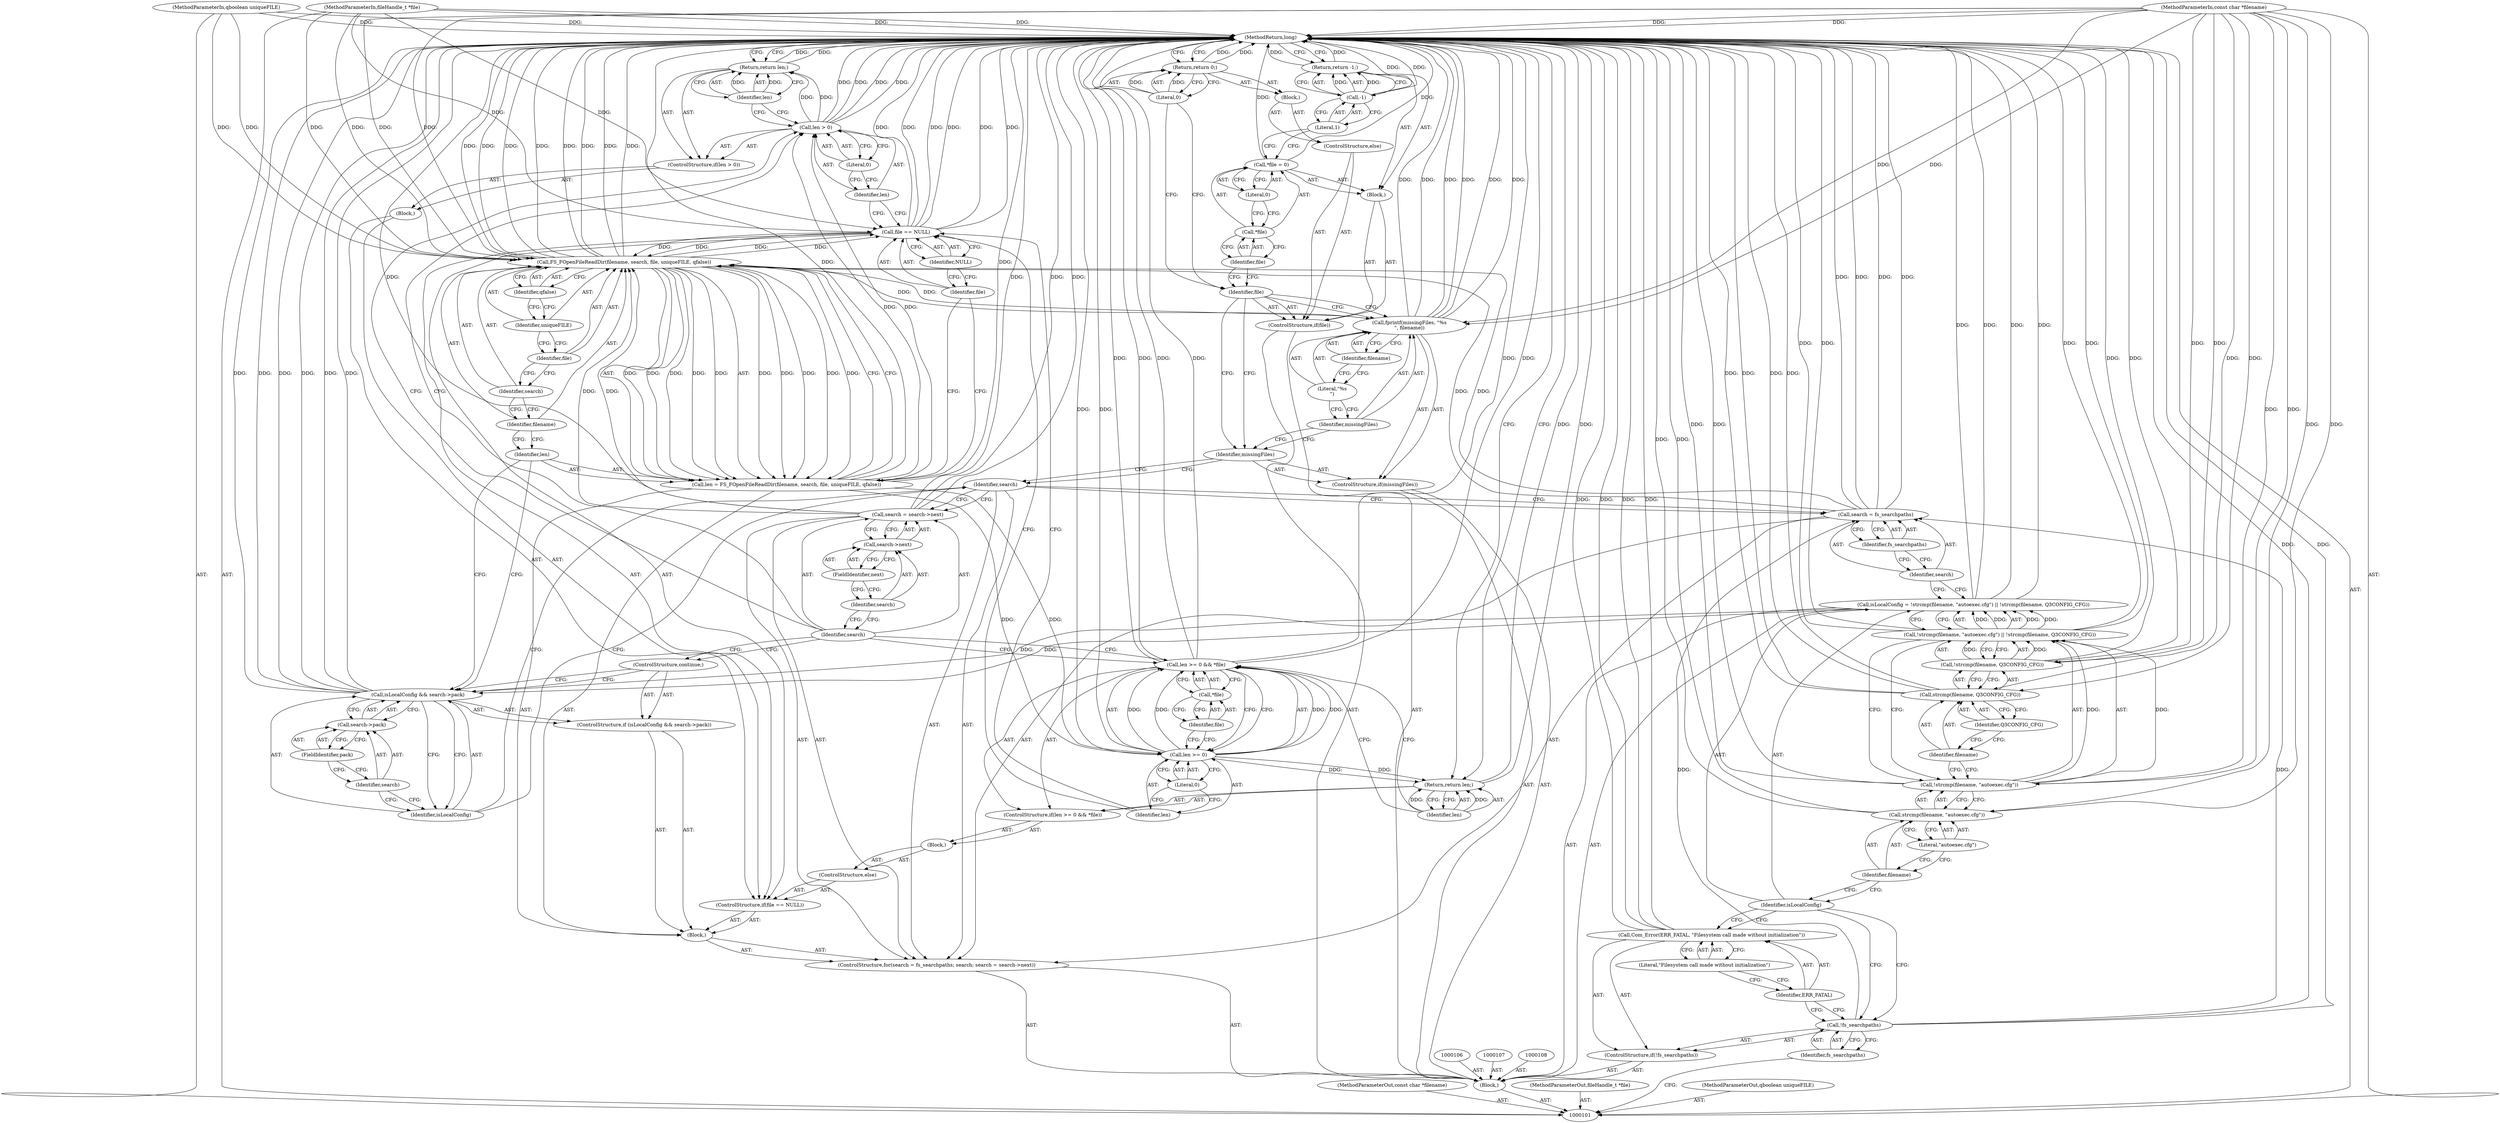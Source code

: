 digraph "0_OpenJK_b6ff2bcb1e4e6976d61e316175c6d7c99860fe20_5" {
"1000194" [label="(MethodReturn,long)"];
"1000102" [label="(MethodParameterIn,const char *filename)"];
"1000276" [label="(MethodParameterOut,const char *filename)"];
"1000103" [label="(MethodParameterIn,fileHandle_t *file)"];
"1000277" [label="(MethodParameterOut,fileHandle_t *file)"];
"1000104" [label="(MethodParameterIn,qboolean uniqueFILE)"];
"1000278" [label="(MethodParameterOut,qboolean uniqueFILE)"];
"1000115" [label="(Call,isLocalConfig = !strcmp(filename, \"autoexec.cfg\") || !strcmp(filename, Q3CONFIG_CFG))"];
"1000116" [label="(Identifier,isLocalConfig)"];
"1000117" [label="(Call,!strcmp(filename, \"autoexec.cfg\") || !strcmp(filename, Q3CONFIG_CFG))"];
"1000118" [label="(Call,!strcmp(filename, \"autoexec.cfg\"))"];
"1000119" [label="(Call,strcmp(filename, \"autoexec.cfg\"))"];
"1000120" [label="(Identifier,filename)"];
"1000121" [label="(Literal,\"autoexec.cfg\")"];
"1000122" [label="(Call,!strcmp(filename, Q3CONFIG_CFG))"];
"1000123" [label="(Call,strcmp(filename, Q3CONFIG_CFG))"];
"1000124" [label="(Identifier,filename)"];
"1000125" [label="(Identifier,Q3CONFIG_CFG)"];
"1000129" [label="(Identifier,fs_searchpaths)"];
"1000126" [label="(ControlStructure,for(search = fs_searchpaths; search; search = search->next))"];
"1000130" [label="(Identifier,search)"];
"1000131" [label="(Call,search = search->next)"];
"1000132" [label="(Identifier,search)"];
"1000133" [label="(Call,search->next)"];
"1000134" [label="(Identifier,search)"];
"1000135" [label="(FieldIdentifier,next)"];
"1000127" [label="(Call,search = fs_searchpaths)"];
"1000128" [label="(Identifier,search)"];
"1000136" [label="(Block,)"];
"1000137" [label="(ControlStructure,if (isLocalConfig && search->pack))"];
"1000140" [label="(Call,search->pack)"];
"1000141" [label="(Identifier,search)"];
"1000142" [label="(FieldIdentifier,pack)"];
"1000138" [label="(Call,isLocalConfig && search->pack)"];
"1000139" [label="(Identifier,isLocalConfig)"];
"1000143" [label="(ControlStructure,continue;)"];
"1000147" [label="(Identifier,filename)"];
"1000144" [label="(Call,len = FS_FOpenFileReadDir(filename, search, file, uniqueFILE, qfalse))"];
"1000145" [label="(Identifier,len)"];
"1000148" [label="(Identifier,search)"];
"1000149" [label="(Identifier,file)"];
"1000150" [label="(Identifier,uniqueFILE)"];
"1000151" [label="(Identifier,qfalse)"];
"1000146" [label="(Call,FS_FOpenFileReadDir(filename, search, file, uniqueFILE, qfalse))"];
"1000155" [label="(Identifier,NULL)"];
"1000152" [label="(ControlStructure,if(file == NULL))"];
"1000153" [label="(Call,file == NULL)"];
"1000154" [label="(Identifier,file)"];
"1000105" [label="(Block,)"];
"1000156" [label="(Block,)"];
"1000160" [label="(Literal,0)"];
"1000157" [label="(ControlStructure,if(len > 0))"];
"1000158" [label="(Call,len > 0)"];
"1000159" [label="(Identifier,len)"];
"1000162" [label="(Identifier,len)"];
"1000161" [label="(Return,return len;)"];
"1000163" [label="(ControlStructure,else)"];
"1000164" [label="(Block,)"];
"1000169" [label="(Literal,0)"];
"1000170" [label="(Call,*file)"];
"1000171" [label="(Identifier,file)"];
"1000165" [label="(ControlStructure,if(len >= 0 && *file))"];
"1000166" [label="(Call,len >= 0 && *file)"];
"1000167" [label="(Call,len >= 0)"];
"1000168" [label="(Identifier,len)"];
"1000173" [label="(Identifier,len)"];
"1000172" [label="(Return,return len;)"];
"1000174" [label="(ControlStructure,if(missingFiles))"];
"1000175" [label="(Identifier,missingFiles)"];
"1000177" [label="(Identifier,missingFiles)"];
"1000176" [label="(Call,fprintf(missingFiles, \"%s\n\", filename))"];
"1000178" [label="(Literal,\"%s\n\")"];
"1000179" [label="(Identifier,filename)"];
"1000180" [label="(ControlStructure,if(file))"];
"1000181" [label="(Identifier,file)"];
"1000182" [label="(Block,)"];
"1000186" [label="(Literal,0)"];
"1000183" [label="(Call,*file = 0)"];
"1000184" [label="(Call,*file)"];
"1000185" [label="(Identifier,file)"];
"1000189" [label="(Literal,1)"];
"1000187" [label="(Return,return -1;)"];
"1000188" [label="(Call,-1)"];
"1000190" [label="(ControlStructure,else)"];
"1000191" [label="(Block,)"];
"1000192" [label="(Return,return 0;)"];
"1000193" [label="(Literal,0)"];
"1000109" [label="(ControlStructure,if(!fs_searchpaths))"];
"1000110" [label="(Call,!fs_searchpaths)"];
"1000111" [label="(Identifier,fs_searchpaths)"];
"1000113" [label="(Identifier,ERR_FATAL)"];
"1000114" [label="(Literal,\"Filesystem call made without initialization\")"];
"1000112" [label="(Call,Com_Error(ERR_FATAL, \"Filesystem call made without initialization\"))"];
"1000194" -> "1000101"  [label="AST: "];
"1000194" -> "1000161"  [label="CFG: "];
"1000194" -> "1000172"  [label="CFG: "];
"1000194" -> "1000187"  [label="CFG: "];
"1000194" -> "1000192"  [label="CFG: "];
"1000161" -> "1000194"  [label="DDG: "];
"1000187" -> "1000194"  [label="DDG: "];
"1000167" -> "1000194"  [label="DDG: "];
"1000123" -> "1000194"  [label="DDG: "];
"1000123" -> "1000194"  [label="DDG: "];
"1000146" -> "1000194"  [label="DDG: "];
"1000146" -> "1000194"  [label="DDG: "];
"1000146" -> "1000194"  [label="DDG: "];
"1000146" -> "1000194"  [label="DDG: "];
"1000117" -> "1000194"  [label="DDG: "];
"1000117" -> "1000194"  [label="DDG: "];
"1000153" -> "1000194"  [label="DDG: "];
"1000153" -> "1000194"  [label="DDG: "];
"1000153" -> "1000194"  [label="DDG: "];
"1000118" -> "1000194"  [label="DDG: "];
"1000144" -> "1000194"  [label="DDG: "];
"1000188" -> "1000194"  [label="DDG: "];
"1000158" -> "1000194"  [label="DDG: "];
"1000158" -> "1000194"  [label="DDG: "];
"1000115" -> "1000194"  [label="DDG: "];
"1000115" -> "1000194"  [label="DDG: "];
"1000176" -> "1000194"  [label="DDG: "];
"1000176" -> "1000194"  [label="DDG: "];
"1000176" -> "1000194"  [label="DDG: "];
"1000104" -> "1000194"  [label="DDG: "];
"1000122" -> "1000194"  [label="DDG: "];
"1000131" -> "1000194"  [label="DDG: "];
"1000131" -> "1000194"  [label="DDG: "];
"1000138" -> "1000194"  [label="DDG: "];
"1000138" -> "1000194"  [label="DDG: "];
"1000138" -> "1000194"  [label="DDG: "];
"1000166" -> "1000194"  [label="DDG: "];
"1000166" -> "1000194"  [label="DDG: "];
"1000166" -> "1000194"  [label="DDG: "];
"1000183" -> "1000194"  [label="DDG: "];
"1000127" -> "1000194"  [label="DDG: "];
"1000127" -> "1000194"  [label="DDG: "];
"1000103" -> "1000194"  [label="DDG: "];
"1000102" -> "1000194"  [label="DDG: "];
"1000112" -> "1000194"  [label="DDG: "];
"1000112" -> "1000194"  [label="DDG: "];
"1000110" -> "1000194"  [label="DDG: "];
"1000119" -> "1000194"  [label="DDG: "];
"1000172" -> "1000194"  [label="DDG: "];
"1000192" -> "1000194"  [label="DDG: "];
"1000102" -> "1000101"  [label="AST: "];
"1000102" -> "1000194"  [label="DDG: "];
"1000102" -> "1000118"  [label="DDG: "];
"1000102" -> "1000119"  [label="DDG: "];
"1000102" -> "1000122"  [label="DDG: "];
"1000102" -> "1000123"  [label="DDG: "];
"1000102" -> "1000146"  [label="DDG: "];
"1000102" -> "1000176"  [label="DDG: "];
"1000276" -> "1000101"  [label="AST: "];
"1000103" -> "1000101"  [label="AST: "];
"1000103" -> "1000194"  [label="DDG: "];
"1000103" -> "1000146"  [label="DDG: "];
"1000103" -> "1000153"  [label="DDG: "];
"1000277" -> "1000101"  [label="AST: "];
"1000104" -> "1000101"  [label="AST: "];
"1000104" -> "1000194"  [label="DDG: "];
"1000104" -> "1000146"  [label="DDG: "];
"1000278" -> "1000101"  [label="AST: "];
"1000115" -> "1000105"  [label="AST: "];
"1000115" -> "1000117"  [label="CFG: "];
"1000116" -> "1000115"  [label="AST: "];
"1000117" -> "1000115"  [label="AST: "];
"1000128" -> "1000115"  [label="CFG: "];
"1000115" -> "1000194"  [label="DDG: "];
"1000115" -> "1000194"  [label="DDG: "];
"1000117" -> "1000115"  [label="DDG: "];
"1000117" -> "1000115"  [label="DDG: "];
"1000115" -> "1000138"  [label="DDG: "];
"1000116" -> "1000115"  [label="AST: "];
"1000116" -> "1000112"  [label="CFG: "];
"1000116" -> "1000110"  [label="CFG: "];
"1000120" -> "1000116"  [label="CFG: "];
"1000117" -> "1000115"  [label="AST: "];
"1000117" -> "1000118"  [label="CFG: "];
"1000117" -> "1000122"  [label="CFG: "];
"1000118" -> "1000117"  [label="AST: "];
"1000122" -> "1000117"  [label="AST: "];
"1000115" -> "1000117"  [label="CFG: "];
"1000117" -> "1000194"  [label="DDG: "];
"1000117" -> "1000194"  [label="DDG: "];
"1000117" -> "1000115"  [label="DDG: "];
"1000117" -> "1000115"  [label="DDG: "];
"1000118" -> "1000117"  [label="DDG: "];
"1000122" -> "1000117"  [label="DDG: "];
"1000118" -> "1000117"  [label="AST: "];
"1000118" -> "1000119"  [label="CFG: "];
"1000119" -> "1000118"  [label="AST: "];
"1000124" -> "1000118"  [label="CFG: "];
"1000117" -> "1000118"  [label="CFG: "];
"1000118" -> "1000194"  [label="DDG: "];
"1000118" -> "1000117"  [label="DDG: "];
"1000102" -> "1000118"  [label="DDG: "];
"1000119" -> "1000118"  [label="AST: "];
"1000119" -> "1000121"  [label="CFG: "];
"1000120" -> "1000119"  [label="AST: "];
"1000121" -> "1000119"  [label="AST: "];
"1000118" -> "1000119"  [label="CFG: "];
"1000119" -> "1000194"  [label="DDG: "];
"1000102" -> "1000119"  [label="DDG: "];
"1000120" -> "1000119"  [label="AST: "];
"1000120" -> "1000116"  [label="CFG: "];
"1000121" -> "1000120"  [label="CFG: "];
"1000121" -> "1000119"  [label="AST: "];
"1000121" -> "1000120"  [label="CFG: "];
"1000119" -> "1000121"  [label="CFG: "];
"1000122" -> "1000117"  [label="AST: "];
"1000122" -> "1000123"  [label="CFG: "];
"1000123" -> "1000122"  [label="AST: "];
"1000117" -> "1000122"  [label="CFG: "];
"1000122" -> "1000194"  [label="DDG: "];
"1000122" -> "1000117"  [label="DDG: "];
"1000102" -> "1000122"  [label="DDG: "];
"1000123" -> "1000122"  [label="AST: "];
"1000123" -> "1000125"  [label="CFG: "];
"1000124" -> "1000123"  [label="AST: "];
"1000125" -> "1000123"  [label="AST: "];
"1000122" -> "1000123"  [label="CFG: "];
"1000123" -> "1000194"  [label="DDG: "];
"1000123" -> "1000194"  [label="DDG: "];
"1000102" -> "1000123"  [label="DDG: "];
"1000124" -> "1000123"  [label="AST: "];
"1000124" -> "1000118"  [label="CFG: "];
"1000125" -> "1000124"  [label="CFG: "];
"1000125" -> "1000123"  [label="AST: "];
"1000125" -> "1000124"  [label="CFG: "];
"1000123" -> "1000125"  [label="CFG: "];
"1000129" -> "1000127"  [label="AST: "];
"1000129" -> "1000128"  [label="CFG: "];
"1000127" -> "1000129"  [label="CFG: "];
"1000126" -> "1000105"  [label="AST: "];
"1000127" -> "1000126"  [label="AST: "];
"1000130" -> "1000126"  [label="AST: "];
"1000131" -> "1000126"  [label="AST: "];
"1000136" -> "1000126"  [label="AST: "];
"1000130" -> "1000126"  [label="AST: "];
"1000130" -> "1000127"  [label="CFG: "];
"1000130" -> "1000131"  [label="CFG: "];
"1000139" -> "1000130"  [label="CFG: "];
"1000175" -> "1000130"  [label="CFG: "];
"1000131" -> "1000126"  [label="AST: "];
"1000131" -> "1000133"  [label="CFG: "];
"1000132" -> "1000131"  [label="AST: "];
"1000133" -> "1000131"  [label="AST: "];
"1000130" -> "1000131"  [label="CFG: "];
"1000131" -> "1000194"  [label="DDG: "];
"1000131" -> "1000194"  [label="DDG: "];
"1000131" -> "1000146"  [label="DDG: "];
"1000132" -> "1000131"  [label="AST: "];
"1000132" -> "1000143"  [label="CFG: "];
"1000132" -> "1000158"  [label="CFG: "];
"1000132" -> "1000166"  [label="CFG: "];
"1000134" -> "1000132"  [label="CFG: "];
"1000133" -> "1000131"  [label="AST: "];
"1000133" -> "1000135"  [label="CFG: "];
"1000134" -> "1000133"  [label="AST: "];
"1000135" -> "1000133"  [label="AST: "];
"1000131" -> "1000133"  [label="CFG: "];
"1000134" -> "1000133"  [label="AST: "];
"1000134" -> "1000132"  [label="CFG: "];
"1000135" -> "1000134"  [label="CFG: "];
"1000135" -> "1000133"  [label="AST: "];
"1000135" -> "1000134"  [label="CFG: "];
"1000133" -> "1000135"  [label="CFG: "];
"1000127" -> "1000126"  [label="AST: "];
"1000127" -> "1000129"  [label="CFG: "];
"1000128" -> "1000127"  [label="AST: "];
"1000129" -> "1000127"  [label="AST: "];
"1000130" -> "1000127"  [label="CFG: "];
"1000127" -> "1000194"  [label="DDG: "];
"1000127" -> "1000194"  [label="DDG: "];
"1000110" -> "1000127"  [label="DDG: "];
"1000127" -> "1000146"  [label="DDG: "];
"1000128" -> "1000127"  [label="AST: "];
"1000128" -> "1000115"  [label="CFG: "];
"1000129" -> "1000128"  [label="CFG: "];
"1000136" -> "1000126"  [label="AST: "];
"1000137" -> "1000136"  [label="AST: "];
"1000144" -> "1000136"  [label="AST: "];
"1000152" -> "1000136"  [label="AST: "];
"1000137" -> "1000136"  [label="AST: "];
"1000138" -> "1000137"  [label="AST: "];
"1000143" -> "1000137"  [label="AST: "];
"1000140" -> "1000138"  [label="AST: "];
"1000140" -> "1000142"  [label="CFG: "];
"1000141" -> "1000140"  [label="AST: "];
"1000142" -> "1000140"  [label="AST: "];
"1000138" -> "1000140"  [label="CFG: "];
"1000141" -> "1000140"  [label="AST: "];
"1000141" -> "1000139"  [label="CFG: "];
"1000142" -> "1000141"  [label="CFG: "];
"1000142" -> "1000140"  [label="AST: "];
"1000142" -> "1000141"  [label="CFG: "];
"1000140" -> "1000142"  [label="CFG: "];
"1000138" -> "1000137"  [label="AST: "];
"1000138" -> "1000139"  [label="CFG: "];
"1000138" -> "1000140"  [label="CFG: "];
"1000139" -> "1000138"  [label="AST: "];
"1000140" -> "1000138"  [label="AST: "];
"1000143" -> "1000138"  [label="CFG: "];
"1000145" -> "1000138"  [label="CFG: "];
"1000138" -> "1000194"  [label="DDG: "];
"1000138" -> "1000194"  [label="DDG: "];
"1000138" -> "1000194"  [label="DDG: "];
"1000115" -> "1000138"  [label="DDG: "];
"1000139" -> "1000138"  [label="AST: "];
"1000139" -> "1000130"  [label="CFG: "];
"1000141" -> "1000139"  [label="CFG: "];
"1000138" -> "1000139"  [label="CFG: "];
"1000143" -> "1000137"  [label="AST: "];
"1000143" -> "1000138"  [label="CFG: "];
"1000132" -> "1000143"  [label="CFG: "];
"1000147" -> "1000146"  [label="AST: "];
"1000147" -> "1000145"  [label="CFG: "];
"1000148" -> "1000147"  [label="CFG: "];
"1000144" -> "1000136"  [label="AST: "];
"1000144" -> "1000146"  [label="CFG: "];
"1000145" -> "1000144"  [label="AST: "];
"1000146" -> "1000144"  [label="AST: "];
"1000154" -> "1000144"  [label="CFG: "];
"1000144" -> "1000194"  [label="DDG: "];
"1000146" -> "1000144"  [label="DDG: "];
"1000146" -> "1000144"  [label="DDG: "];
"1000146" -> "1000144"  [label="DDG: "];
"1000146" -> "1000144"  [label="DDG: "];
"1000146" -> "1000144"  [label="DDG: "];
"1000144" -> "1000158"  [label="DDG: "];
"1000144" -> "1000167"  [label="DDG: "];
"1000145" -> "1000144"  [label="AST: "];
"1000145" -> "1000138"  [label="CFG: "];
"1000147" -> "1000145"  [label="CFG: "];
"1000148" -> "1000146"  [label="AST: "];
"1000148" -> "1000147"  [label="CFG: "];
"1000149" -> "1000148"  [label="CFG: "];
"1000149" -> "1000146"  [label="AST: "];
"1000149" -> "1000148"  [label="CFG: "];
"1000150" -> "1000149"  [label="CFG: "];
"1000150" -> "1000146"  [label="AST: "];
"1000150" -> "1000149"  [label="CFG: "];
"1000151" -> "1000150"  [label="CFG: "];
"1000151" -> "1000146"  [label="AST: "];
"1000151" -> "1000150"  [label="CFG: "];
"1000146" -> "1000151"  [label="CFG: "];
"1000146" -> "1000144"  [label="AST: "];
"1000146" -> "1000151"  [label="CFG: "];
"1000147" -> "1000146"  [label="AST: "];
"1000148" -> "1000146"  [label="AST: "];
"1000149" -> "1000146"  [label="AST: "];
"1000150" -> "1000146"  [label="AST: "];
"1000151" -> "1000146"  [label="AST: "];
"1000144" -> "1000146"  [label="CFG: "];
"1000146" -> "1000194"  [label="DDG: "];
"1000146" -> "1000194"  [label="DDG: "];
"1000146" -> "1000194"  [label="DDG: "];
"1000146" -> "1000194"  [label="DDG: "];
"1000146" -> "1000144"  [label="DDG: "];
"1000146" -> "1000144"  [label="DDG: "];
"1000146" -> "1000144"  [label="DDG: "];
"1000146" -> "1000144"  [label="DDG: "];
"1000146" -> "1000144"  [label="DDG: "];
"1000102" -> "1000146"  [label="DDG: "];
"1000131" -> "1000146"  [label="DDG: "];
"1000127" -> "1000146"  [label="DDG: "];
"1000153" -> "1000146"  [label="DDG: "];
"1000103" -> "1000146"  [label="DDG: "];
"1000104" -> "1000146"  [label="DDG: "];
"1000146" -> "1000153"  [label="DDG: "];
"1000146" -> "1000176"  [label="DDG: "];
"1000155" -> "1000153"  [label="AST: "];
"1000155" -> "1000154"  [label="CFG: "];
"1000153" -> "1000155"  [label="CFG: "];
"1000152" -> "1000136"  [label="AST: "];
"1000153" -> "1000152"  [label="AST: "];
"1000156" -> "1000152"  [label="AST: "];
"1000163" -> "1000152"  [label="AST: "];
"1000153" -> "1000152"  [label="AST: "];
"1000153" -> "1000155"  [label="CFG: "];
"1000154" -> "1000153"  [label="AST: "];
"1000155" -> "1000153"  [label="AST: "];
"1000159" -> "1000153"  [label="CFG: "];
"1000168" -> "1000153"  [label="CFG: "];
"1000153" -> "1000194"  [label="DDG: "];
"1000153" -> "1000194"  [label="DDG: "];
"1000153" -> "1000194"  [label="DDG: "];
"1000153" -> "1000146"  [label="DDG: "];
"1000146" -> "1000153"  [label="DDG: "];
"1000103" -> "1000153"  [label="DDG: "];
"1000154" -> "1000153"  [label="AST: "];
"1000154" -> "1000144"  [label="CFG: "];
"1000155" -> "1000154"  [label="CFG: "];
"1000105" -> "1000101"  [label="AST: "];
"1000106" -> "1000105"  [label="AST: "];
"1000107" -> "1000105"  [label="AST: "];
"1000108" -> "1000105"  [label="AST: "];
"1000109" -> "1000105"  [label="AST: "];
"1000115" -> "1000105"  [label="AST: "];
"1000126" -> "1000105"  [label="AST: "];
"1000174" -> "1000105"  [label="AST: "];
"1000180" -> "1000105"  [label="AST: "];
"1000156" -> "1000152"  [label="AST: "];
"1000157" -> "1000156"  [label="AST: "];
"1000160" -> "1000158"  [label="AST: "];
"1000160" -> "1000159"  [label="CFG: "];
"1000158" -> "1000160"  [label="CFG: "];
"1000157" -> "1000156"  [label="AST: "];
"1000158" -> "1000157"  [label="AST: "];
"1000161" -> "1000157"  [label="AST: "];
"1000158" -> "1000157"  [label="AST: "];
"1000158" -> "1000160"  [label="CFG: "];
"1000159" -> "1000158"  [label="AST: "];
"1000160" -> "1000158"  [label="AST: "];
"1000162" -> "1000158"  [label="CFG: "];
"1000132" -> "1000158"  [label="CFG: "];
"1000158" -> "1000194"  [label="DDG: "];
"1000158" -> "1000194"  [label="DDG: "];
"1000144" -> "1000158"  [label="DDG: "];
"1000158" -> "1000161"  [label="DDG: "];
"1000159" -> "1000158"  [label="AST: "];
"1000159" -> "1000153"  [label="CFG: "];
"1000160" -> "1000159"  [label="CFG: "];
"1000162" -> "1000161"  [label="AST: "];
"1000162" -> "1000158"  [label="CFG: "];
"1000161" -> "1000162"  [label="CFG: "];
"1000162" -> "1000161"  [label="DDG: "];
"1000161" -> "1000157"  [label="AST: "];
"1000161" -> "1000162"  [label="CFG: "];
"1000162" -> "1000161"  [label="AST: "];
"1000194" -> "1000161"  [label="CFG: "];
"1000161" -> "1000194"  [label="DDG: "];
"1000162" -> "1000161"  [label="DDG: "];
"1000158" -> "1000161"  [label="DDG: "];
"1000163" -> "1000152"  [label="AST: "];
"1000164" -> "1000163"  [label="AST: "];
"1000164" -> "1000163"  [label="AST: "];
"1000165" -> "1000164"  [label="AST: "];
"1000169" -> "1000167"  [label="AST: "];
"1000169" -> "1000168"  [label="CFG: "];
"1000167" -> "1000169"  [label="CFG: "];
"1000170" -> "1000166"  [label="AST: "];
"1000170" -> "1000171"  [label="CFG: "];
"1000171" -> "1000170"  [label="AST: "];
"1000166" -> "1000170"  [label="CFG: "];
"1000171" -> "1000170"  [label="AST: "];
"1000171" -> "1000167"  [label="CFG: "];
"1000170" -> "1000171"  [label="CFG: "];
"1000165" -> "1000164"  [label="AST: "];
"1000166" -> "1000165"  [label="AST: "];
"1000172" -> "1000165"  [label="AST: "];
"1000166" -> "1000165"  [label="AST: "];
"1000166" -> "1000167"  [label="CFG: "];
"1000166" -> "1000170"  [label="CFG: "];
"1000167" -> "1000166"  [label="AST: "];
"1000170" -> "1000166"  [label="AST: "];
"1000173" -> "1000166"  [label="CFG: "];
"1000132" -> "1000166"  [label="CFG: "];
"1000166" -> "1000194"  [label="DDG: "];
"1000166" -> "1000194"  [label="DDG: "];
"1000166" -> "1000194"  [label="DDG: "];
"1000167" -> "1000166"  [label="DDG: "];
"1000167" -> "1000166"  [label="DDG: "];
"1000167" -> "1000166"  [label="AST: "];
"1000167" -> "1000169"  [label="CFG: "];
"1000168" -> "1000167"  [label="AST: "];
"1000169" -> "1000167"  [label="AST: "];
"1000171" -> "1000167"  [label="CFG: "];
"1000166" -> "1000167"  [label="CFG: "];
"1000167" -> "1000194"  [label="DDG: "];
"1000167" -> "1000166"  [label="DDG: "];
"1000167" -> "1000166"  [label="DDG: "];
"1000144" -> "1000167"  [label="DDG: "];
"1000167" -> "1000172"  [label="DDG: "];
"1000168" -> "1000167"  [label="AST: "];
"1000168" -> "1000153"  [label="CFG: "];
"1000169" -> "1000168"  [label="CFG: "];
"1000173" -> "1000172"  [label="AST: "];
"1000173" -> "1000166"  [label="CFG: "];
"1000172" -> "1000173"  [label="CFG: "];
"1000173" -> "1000172"  [label="DDG: "];
"1000172" -> "1000165"  [label="AST: "];
"1000172" -> "1000173"  [label="CFG: "];
"1000173" -> "1000172"  [label="AST: "];
"1000194" -> "1000172"  [label="CFG: "];
"1000172" -> "1000194"  [label="DDG: "];
"1000173" -> "1000172"  [label="DDG: "];
"1000167" -> "1000172"  [label="DDG: "];
"1000174" -> "1000105"  [label="AST: "];
"1000175" -> "1000174"  [label="AST: "];
"1000176" -> "1000174"  [label="AST: "];
"1000175" -> "1000174"  [label="AST: "];
"1000175" -> "1000130"  [label="CFG: "];
"1000177" -> "1000175"  [label="CFG: "];
"1000181" -> "1000175"  [label="CFG: "];
"1000177" -> "1000176"  [label="AST: "];
"1000177" -> "1000175"  [label="CFG: "];
"1000178" -> "1000177"  [label="CFG: "];
"1000176" -> "1000174"  [label="AST: "];
"1000176" -> "1000179"  [label="CFG: "];
"1000177" -> "1000176"  [label="AST: "];
"1000178" -> "1000176"  [label="AST: "];
"1000179" -> "1000176"  [label="AST: "];
"1000181" -> "1000176"  [label="CFG: "];
"1000176" -> "1000194"  [label="DDG: "];
"1000176" -> "1000194"  [label="DDG: "];
"1000176" -> "1000194"  [label="DDG: "];
"1000146" -> "1000176"  [label="DDG: "];
"1000102" -> "1000176"  [label="DDG: "];
"1000178" -> "1000176"  [label="AST: "];
"1000178" -> "1000177"  [label="CFG: "];
"1000179" -> "1000178"  [label="CFG: "];
"1000179" -> "1000176"  [label="AST: "];
"1000179" -> "1000178"  [label="CFG: "];
"1000176" -> "1000179"  [label="CFG: "];
"1000180" -> "1000105"  [label="AST: "];
"1000181" -> "1000180"  [label="AST: "];
"1000182" -> "1000180"  [label="AST: "];
"1000190" -> "1000180"  [label="AST: "];
"1000181" -> "1000180"  [label="AST: "];
"1000181" -> "1000176"  [label="CFG: "];
"1000181" -> "1000175"  [label="CFG: "];
"1000185" -> "1000181"  [label="CFG: "];
"1000193" -> "1000181"  [label="CFG: "];
"1000182" -> "1000180"  [label="AST: "];
"1000183" -> "1000182"  [label="AST: "];
"1000187" -> "1000182"  [label="AST: "];
"1000186" -> "1000183"  [label="AST: "];
"1000186" -> "1000184"  [label="CFG: "];
"1000183" -> "1000186"  [label="CFG: "];
"1000183" -> "1000182"  [label="AST: "];
"1000183" -> "1000186"  [label="CFG: "];
"1000184" -> "1000183"  [label="AST: "];
"1000186" -> "1000183"  [label="AST: "];
"1000189" -> "1000183"  [label="CFG: "];
"1000183" -> "1000194"  [label="DDG: "];
"1000184" -> "1000183"  [label="AST: "];
"1000184" -> "1000185"  [label="CFG: "];
"1000185" -> "1000184"  [label="AST: "];
"1000186" -> "1000184"  [label="CFG: "];
"1000185" -> "1000184"  [label="AST: "];
"1000185" -> "1000181"  [label="CFG: "];
"1000184" -> "1000185"  [label="CFG: "];
"1000189" -> "1000188"  [label="AST: "];
"1000189" -> "1000183"  [label="CFG: "];
"1000188" -> "1000189"  [label="CFG: "];
"1000187" -> "1000182"  [label="AST: "];
"1000187" -> "1000188"  [label="CFG: "];
"1000188" -> "1000187"  [label="AST: "];
"1000194" -> "1000187"  [label="CFG: "];
"1000187" -> "1000194"  [label="DDG: "];
"1000188" -> "1000187"  [label="DDG: "];
"1000188" -> "1000187"  [label="AST: "];
"1000188" -> "1000189"  [label="CFG: "];
"1000189" -> "1000188"  [label="AST: "];
"1000187" -> "1000188"  [label="CFG: "];
"1000188" -> "1000194"  [label="DDG: "];
"1000188" -> "1000187"  [label="DDG: "];
"1000190" -> "1000180"  [label="AST: "];
"1000191" -> "1000190"  [label="AST: "];
"1000191" -> "1000190"  [label="AST: "];
"1000192" -> "1000191"  [label="AST: "];
"1000192" -> "1000191"  [label="AST: "];
"1000192" -> "1000193"  [label="CFG: "];
"1000193" -> "1000192"  [label="AST: "];
"1000194" -> "1000192"  [label="CFG: "];
"1000192" -> "1000194"  [label="DDG: "];
"1000193" -> "1000192"  [label="DDG: "];
"1000193" -> "1000192"  [label="AST: "];
"1000193" -> "1000181"  [label="CFG: "];
"1000192" -> "1000193"  [label="CFG: "];
"1000193" -> "1000192"  [label="DDG: "];
"1000109" -> "1000105"  [label="AST: "];
"1000110" -> "1000109"  [label="AST: "];
"1000112" -> "1000109"  [label="AST: "];
"1000110" -> "1000109"  [label="AST: "];
"1000110" -> "1000111"  [label="CFG: "];
"1000111" -> "1000110"  [label="AST: "];
"1000113" -> "1000110"  [label="CFG: "];
"1000116" -> "1000110"  [label="CFG: "];
"1000110" -> "1000194"  [label="DDG: "];
"1000110" -> "1000127"  [label="DDG: "];
"1000111" -> "1000110"  [label="AST: "];
"1000111" -> "1000101"  [label="CFG: "];
"1000110" -> "1000111"  [label="CFG: "];
"1000113" -> "1000112"  [label="AST: "];
"1000113" -> "1000110"  [label="CFG: "];
"1000114" -> "1000113"  [label="CFG: "];
"1000114" -> "1000112"  [label="AST: "];
"1000114" -> "1000113"  [label="CFG: "];
"1000112" -> "1000114"  [label="CFG: "];
"1000112" -> "1000109"  [label="AST: "];
"1000112" -> "1000114"  [label="CFG: "];
"1000113" -> "1000112"  [label="AST: "];
"1000114" -> "1000112"  [label="AST: "];
"1000116" -> "1000112"  [label="CFG: "];
"1000112" -> "1000194"  [label="DDG: "];
"1000112" -> "1000194"  [label="DDG: "];
}
